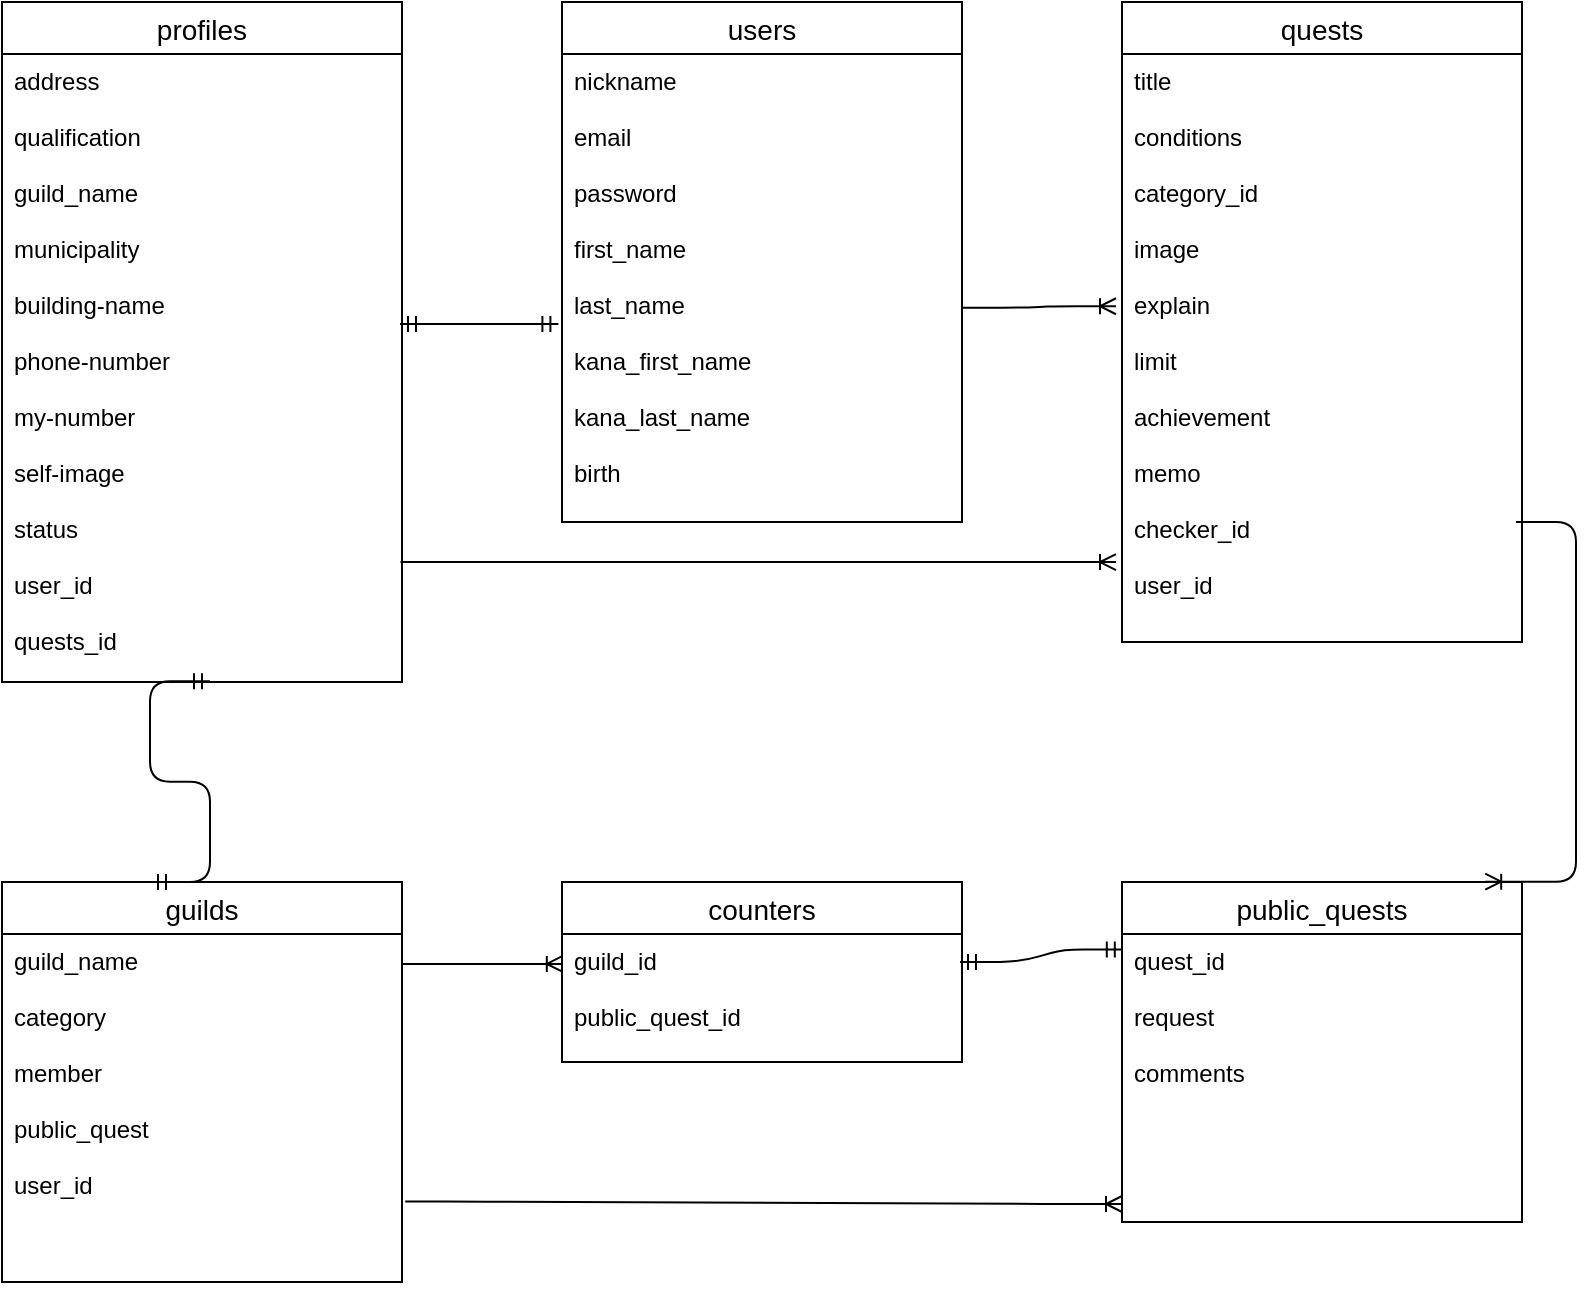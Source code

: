 <mxfile>
    <diagram id="ILMhSf231Yd1JKIw2YNZ" name="ページ1">
        <mxGraphModel dx="930" dy="558" grid="1" gridSize="10" guides="1" tooltips="1" connect="1" arrows="1" fold="1" page="1" pageScale="1" pageWidth="827" pageHeight="1169" math="0" shadow="0">
            <root>
                <mxCell id="0"/>
                <mxCell id="1" parent="0"/>
                <mxCell id="2" value="users" style="swimlane;fontStyle=0;childLayout=stackLayout;horizontal=1;startSize=26;horizontalStack=0;resizeParent=1;resizeParentMax=0;resizeLast=0;collapsible=1;marginBottom=0;align=center;fontSize=14;" parent="1" vertex="1">
                    <mxGeometry x="320" y="40" width="200" height="260" as="geometry"/>
                </mxCell>
                <mxCell id="5" value="nickname&#10;&#10;email&#10;&#10;password&#10;&#10;first_name&#10;&#10;last_name&#10;&#10;kana_first_name&#10;&#10;kana_last_name&#10;&#10;birth&#10;&#10;" style="text;strokeColor=none;fillColor=none;spacingLeft=4;spacingRight=4;overflow=hidden;rotatable=0;points=[[0,0.5],[1,0.5]];portConstraint=eastwest;fontSize=12;" parent="2" vertex="1">
                    <mxGeometry y="26" width="200" height="234" as="geometry"/>
                </mxCell>
                <mxCell id="7" value="quests" style="swimlane;fontStyle=0;childLayout=stackLayout;horizontal=1;startSize=26;horizontalStack=0;resizeParent=1;resizeParentMax=0;resizeLast=0;collapsible=1;marginBottom=0;align=center;fontSize=14;" parent="1" vertex="1">
                    <mxGeometry x="600" y="40" width="200" height="320" as="geometry"/>
                </mxCell>
                <mxCell id="10" value="title&#10;&#10;conditions&#10;&#10;category_id&#10;&#10;image&#10;&#10;explain&#10;&#10;limit&#10;&#10;achievement&#10;&#10;memo&#10;&#10;checker_id&#10;&#10;user_id" style="text;strokeColor=none;fillColor=none;spacingLeft=4;spacingRight=4;overflow=hidden;rotatable=0;points=[[0,0.5],[1,0.5]];portConstraint=eastwest;fontSize=12;" parent="7" vertex="1">
                    <mxGeometry y="26" width="200" height="294" as="geometry"/>
                </mxCell>
                <mxCell id="11" value="guilds" style="swimlane;fontStyle=0;childLayout=stackLayout;horizontal=1;startSize=26;horizontalStack=0;resizeParent=1;resizeParentMax=0;resizeLast=0;collapsible=1;marginBottom=0;align=center;fontSize=14;" parent="1" vertex="1">
                    <mxGeometry x="40" y="480" width="200" height="200" as="geometry"/>
                </mxCell>
                <mxCell id="14" value="guild_name&#10;&#10;category&#10;&#10;member&#10;&#10;public_quest&#10;&#10;user_id" style="text;strokeColor=none;fillColor=none;spacingLeft=4;spacingRight=4;overflow=hidden;rotatable=0;points=[[0,0.5],[1,0.5]];portConstraint=eastwest;fontSize=12;" parent="11" vertex="1">
                    <mxGeometry y="26" width="200" height="174" as="geometry"/>
                </mxCell>
                <mxCell id="15" value="profiles" style="swimlane;fontStyle=0;childLayout=stackLayout;horizontal=1;startSize=26;horizontalStack=0;resizeParent=1;resizeParentMax=0;resizeLast=0;collapsible=1;marginBottom=0;align=center;fontSize=14;" parent="1" vertex="1">
                    <mxGeometry x="40" y="40" width="200" height="340" as="geometry"/>
                </mxCell>
                <mxCell id="16" value="address&#10;&#10;qualification&#10;&#10;guild_name&#10;&#10;municipality&#10;&#10;building-name&#10;&#10;phone-number&#10;&#10;my-number&#10;&#10;self-image&#10;&#10;status&#10;&#10;user_id&#10;&#10;quests_id" style="text;strokeColor=none;fillColor=none;spacingLeft=4;spacingRight=4;overflow=hidden;rotatable=0;points=[[0,0.5],[1,0.5]];portConstraint=eastwest;fontSize=12;" parent="15" vertex="1">
                    <mxGeometry y="26" width="200" height="314" as="geometry"/>
                </mxCell>
                <mxCell id="19" value="public_quests" style="swimlane;fontStyle=0;childLayout=stackLayout;horizontal=1;startSize=26;horizontalStack=0;resizeParent=1;resizeParentMax=0;resizeLast=0;collapsible=1;marginBottom=0;align=center;fontSize=14;" parent="1" vertex="1">
                    <mxGeometry x="600" y="480" width="200" height="170" as="geometry"/>
                </mxCell>
                <mxCell id="20" value="quest_id&#10;&#10;request&#10;&#10;comments" style="text;strokeColor=none;fillColor=none;spacingLeft=4;spacingRight=4;overflow=hidden;rotatable=0;points=[[0,0.5],[1,0.5]];portConstraint=eastwest;fontSize=12;" parent="19" vertex="1">
                    <mxGeometry y="26" width="200" height="144" as="geometry"/>
                </mxCell>
                <mxCell id="25" value="" style="edgeStyle=entityRelationEdgeStyle;fontSize=12;html=1;endArrow=ERoneToMany;exitX=1.002;exitY=0.542;exitDx=0;exitDy=0;entryX=-0.015;entryY=0.429;entryDx=0;entryDy=0;exitPerimeter=0;entryPerimeter=0;" parent="1" source="5" target="10" edge="1">
                    <mxGeometry width="100" height="100" relative="1" as="geometry">
                        <mxPoint x="300" y="360" as="sourcePoint"/>
                        <mxPoint x="400" y="260" as="targetPoint"/>
                    </mxGeometry>
                </mxCell>
                <mxCell id="27" value="counters" style="swimlane;fontStyle=0;childLayout=stackLayout;horizontal=1;startSize=26;horizontalStack=0;resizeParent=1;resizeParentMax=0;resizeLast=0;collapsible=1;marginBottom=0;align=center;fontSize=14;" parent="1" vertex="1">
                    <mxGeometry x="320" y="480" width="200" height="90" as="geometry"/>
                </mxCell>
                <mxCell id="28" value="guild_id&#10;&#10;public_quest_id" style="text;strokeColor=none;fillColor=none;spacingLeft=4;spacingRight=4;overflow=hidden;rotatable=0;points=[[0,0.5],[1,0.5]];portConstraint=eastwest;fontSize=12;" parent="27" vertex="1">
                    <mxGeometry y="26" width="200" height="64" as="geometry"/>
                </mxCell>
                <mxCell id="32" value="" style="edgeStyle=entityRelationEdgeStyle;fontSize=12;html=1;endArrow=ERmandOne;startArrow=ERmandOne;entryX=-0.009;entryY=0.577;entryDx=0;entryDy=0;entryPerimeter=0;" parent="1" target="5" edge="1">
                    <mxGeometry width="100" height="100" relative="1" as="geometry">
                        <mxPoint x="239" y="201" as="sourcePoint"/>
                        <mxPoint x="480" y="300" as="targetPoint"/>
                    </mxGeometry>
                </mxCell>
                <mxCell id="33" value="" style="edgeStyle=entityRelationEdgeStyle;fontSize=12;html=1;endArrow=ERoneToMany;exitX=0.996;exitY=0.809;exitDx=0;exitDy=0;exitPerimeter=0;entryX=-0.015;entryY=0.864;entryDx=0;entryDy=0;entryPerimeter=0;" parent="1" source="16" edge="1" target="10">
                    <mxGeometry width="100" height="100" relative="1" as="geometry">
                        <mxPoint x="244" y="357" as="sourcePoint"/>
                        <mxPoint x="600" y="310" as="targetPoint"/>
                    </mxGeometry>
                </mxCell>
                <mxCell id="34" value="" style="edgeStyle=entityRelationEdgeStyle;fontSize=12;html=1;endArrow=ERmandOne;startArrow=ERmandOne;entryX=0.52;entryY=0.999;entryDx=0;entryDy=0;entryPerimeter=0;" parent="1" target="16" edge="1">
                    <mxGeometry width="100" height="100" relative="1" as="geometry">
                        <mxPoint x="114" y="480" as="sourcePoint"/>
                        <mxPoint x="480" y="300" as="targetPoint"/>
                    </mxGeometry>
                </mxCell>
                <mxCell id="35" value="" style="edgeStyle=entityRelationEdgeStyle;fontSize=12;html=1;endArrow=ERoneToMany;exitX=1.002;exitY=0.086;exitDx=0;exitDy=0;exitPerimeter=0;entryX=0.002;entryY=0.234;entryDx=0;entryDy=0;entryPerimeter=0;" parent="1" source="14" target="28" edge="1">
                    <mxGeometry width="100" height="100" relative="1" as="geometry">
                        <mxPoint x="380" y="400" as="sourcePoint"/>
                        <mxPoint x="480" y="300" as="targetPoint"/>
                    </mxGeometry>
                </mxCell>
                <mxCell id="36" value="" style="edgeStyle=entityRelationEdgeStyle;fontSize=12;html=1;endArrow=ERmandOne;startArrow=ERmandOne;entryX=0.002;entryY=0.054;entryDx=0;entryDy=0;entryPerimeter=0;" parent="1" target="20" edge="1">
                    <mxGeometry width="100" height="100" relative="1" as="geometry">
                        <mxPoint x="519" y="520" as="sourcePoint"/>
                        <mxPoint x="480" y="430" as="targetPoint"/>
                    </mxGeometry>
                </mxCell>
                <mxCell id="37" value="" style="edgeStyle=entityRelationEdgeStyle;fontSize=12;html=1;endArrow=ERoneToMany;entryX=0.908;entryY=-0.001;entryDx=0;entryDy=0;entryPerimeter=0;" parent="1" target="19" edge="1">
                    <mxGeometry width="100" height="100" relative="1" as="geometry">
                        <mxPoint x="797" y="300" as="sourcePoint"/>
                        <mxPoint x="810" y="470" as="targetPoint"/>
                    </mxGeometry>
                </mxCell>
                <mxCell id="38" value="" style="edgeStyle=entityRelationEdgeStyle;fontSize=12;html=1;endArrow=ERoneToMany;exitX=1.008;exitY=0.769;exitDx=0;exitDy=0;exitPerimeter=0;" parent="1" source="14" edge="1">
                    <mxGeometry width="100" height="100" relative="1" as="geometry">
                        <mxPoint x="370" y="590" as="sourcePoint"/>
                        <mxPoint x="600" y="641" as="targetPoint"/>
                    </mxGeometry>
                </mxCell>
            </root>
        </mxGraphModel>
    </diagram>
</mxfile>